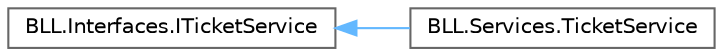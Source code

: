 digraph "Graphical Class Hierarchy"
{
 // LATEX_PDF_SIZE
  bgcolor="transparent";
  edge [fontname=Helvetica,fontsize=10,labelfontname=Helvetica,labelfontsize=10];
  node [fontname=Helvetica,fontsize=10,shape=box,height=0.2,width=0.4];
  rankdir="LR";
  Node0 [id="Node000000",label="BLL.Interfaces.ITicketService",height=0.2,width=0.4,color="grey40", fillcolor="white", style="filled",URL="$interface_b_l_l_1_1_interfaces_1_1_i_ticket_service.html",tooltip="Define as operações de negócio relacionadas com tickets."];
  Node0 -> Node1 [id="edge1_Node000000_Node000001",dir="back",color="steelblue1",style="solid",tooltip=" "];
  Node1 [id="Node000001",label="BLL.Services.TicketService",height=0.2,width=0.4,color="grey40", fillcolor="white", style="filled",URL="$class_b_l_l_1_1_services_1_1_ticket_service.html",tooltip="Serviço responsável pela lógica de negócio associada aos tickets. Utiliza o TicketFactory para criaçã..."];
}
